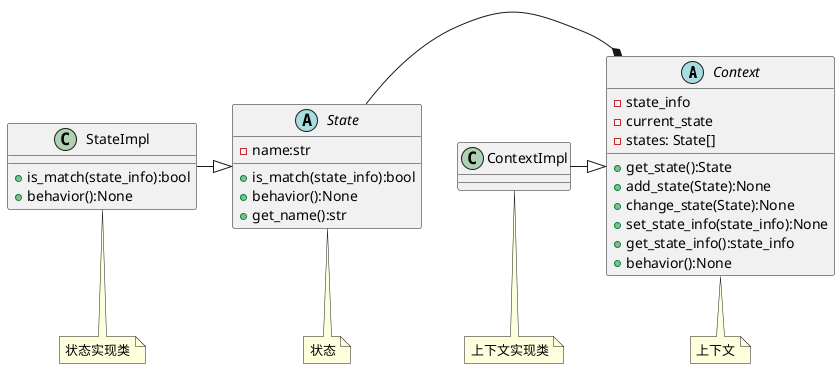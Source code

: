 @startuml
abstract class Context{
- state_info
- current_state
- states: State[]
+ get_state():State
+ add_state(State):None
+ change_state(State):None
+ set_state_info(state_info):None
+ get_state_info():state_info
+ behavior():None
}
note bottom:上下文
abstract class State{
- name:str
+ is_match(state_info):bool
+ behavior():None
+ get_name():str
}
note bottom:状态
class ContextImpl{
}
note bottom:上下文实现类
class StateImpl{
+ is_match(state_info):bool
+ behavior():None
}
note bottom:状态实现类
StateImpl -|> State
ContextImpl -|> Context
State -* Context
@enduml